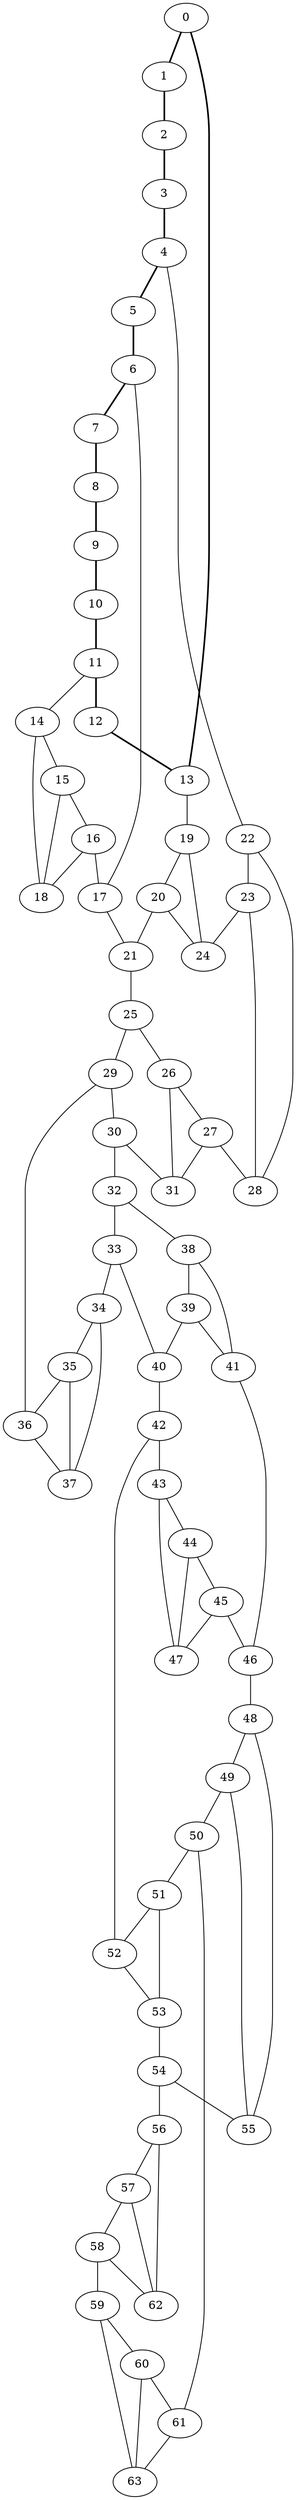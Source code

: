 //Inside of this graph isn't 3-connected
graph G {
0 [ pos = " 15.50,0.00!" ];
0 -- 1[style=bold];
0 -- 13[style=bold];
1 [ pos = " 13.97,6.73!" ];
1 -- 2[style=bold];
2 [ pos = " 9.66,12.12!" ];
2 -- 3[style=bold];
3 [ pos = " 3.45,15.11!" ];
3 -- 4[style=bold];
4 [ pos = " -3.45,15.11!" ];
4 -- 5[style=bold];
4 -- 22;
5 [ pos = " -9.66,12.12!" ];
5 -- 6[style=bold];
6 [ pos = " -13.97,6.73!" ];
6 -- 7[style=bold];
6 -- 17;
7 [ pos = " -15.50,0.00!" ];
7 -- 8[style=bold];
8 [ pos = " -13.97,-6.73!" ];
8 -- 9[style=bold];
9 [ pos = " -9.66,-12.12!" ];
9 -- 10[style=bold];
10 [ pos = " -3.45,-15.11!" ];
10 -- 11[style=bold];
11 [ pos = " 3.45,-15.11!" ];
11 -- 12[style=bold];
11 -- 14;
12 [ pos = " 9.66,-12.12!" ];
12 -- 13[style=bold];
13 [ pos = " 13.97,-6.73!" ];
13 -- 19;
14 -- 15;
14 -- 18;
15 -- 16;
15 -- 18;
16 -- 17;
16 -- 18;
17 -- 21;
19 -- 20;
19 -- 24;
20 -- 21;
20 -- 24;
21 -- 25;
22 -- 23;
22 -- 28;
23 -- 24;
23 -- 28;
25 -- 26;
25 -- 29;
26 -- 27;
26 -- 31;
27 -- 28;
27 -- 31;
29 -- 30;
29 -- 36;
30 -- 31;
30 -- 32;
32 -- 33;
32 -- 38;
33 -- 34;
33 -- 40;
34 -- 35;
34 -- 37;
35 -- 36;
35 -- 37;
36 -- 37;
38 -- 39;
38 -- 41;
39 -- 40;
39 -- 41;
40 -- 42;
41 -- 46;
42 -- 43;
42 -- 52;
43 -- 44;
43 -- 47;
44 -- 45;
44 -- 47;
45 -- 46;
45 -- 47;
46 -- 48;
48 -- 49;
48 -- 55;
49 -- 50;
49 -- 55;
50 -- 51;
50 -- 61;
51 -- 52;
51 -- 53;
52 -- 53;
53 -- 54;
54 -- 55;
54 -- 56;
56 -- 57;
56 -- 62;
57 -- 58;
57 -- 62;
58 -- 59;
58 -- 62;
59 -- 60;
59 -- 63;
60 -- 61;
60 -- 63;
61 -- 63;
}
